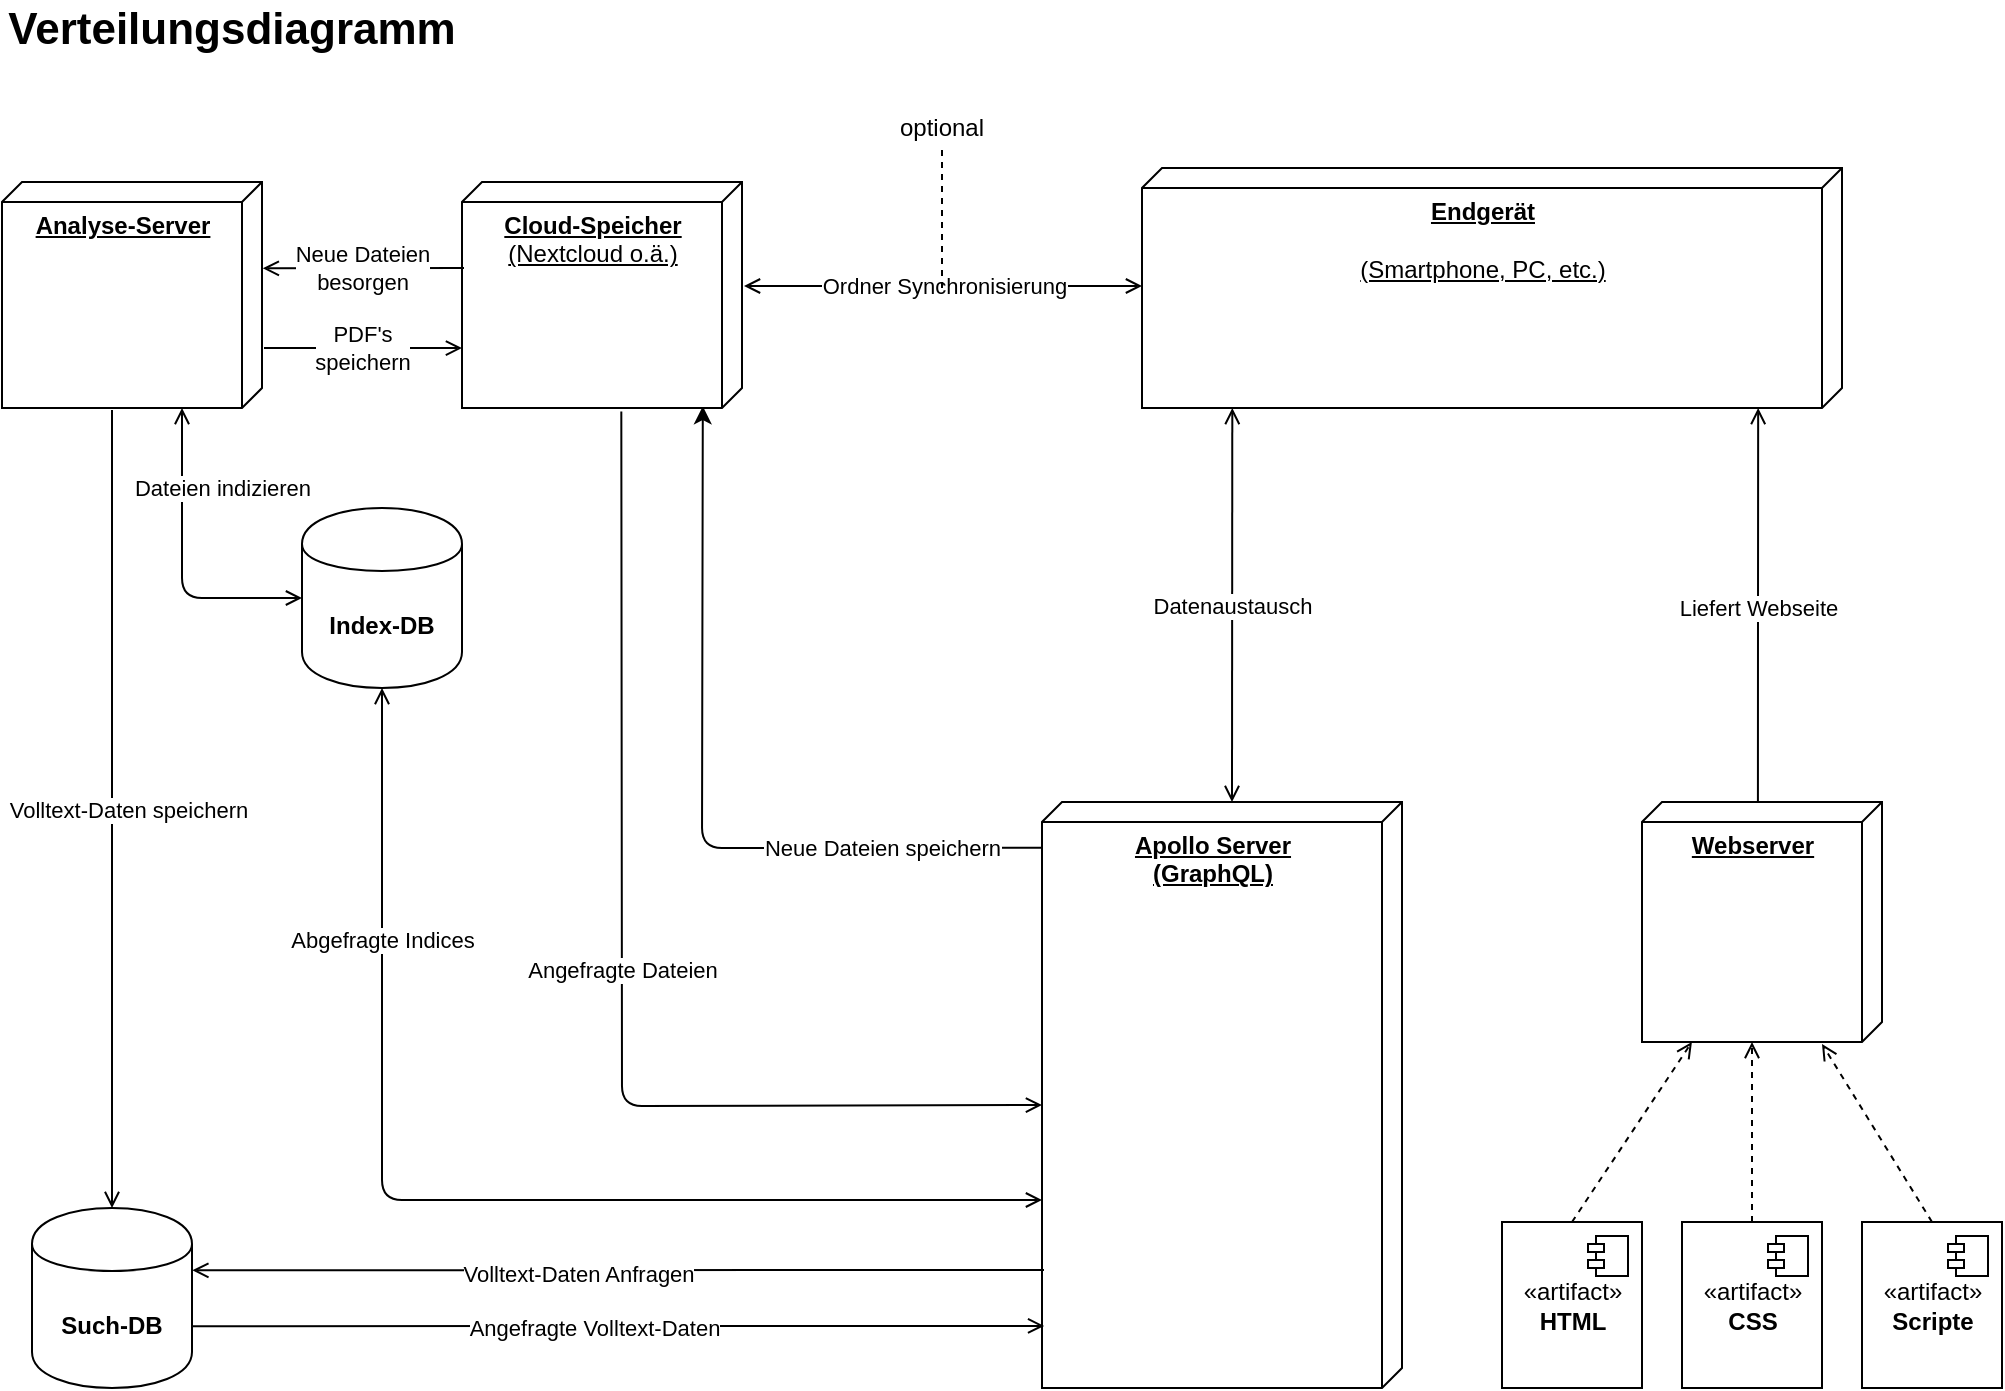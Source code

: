 <mxfile version="13.0.7" type="device" pages="2"><diagram name="Verteilungsdiagramm" id="c4acf3e9-155e-7222-9cf6-157b1a14988f"><mxGraphModel dx="1422" dy="794" grid="1" gridSize="10" guides="1" tooltips="1" connect="1" arrows="1" fold="1" page="1" pageScale="1" pageWidth="1169" pageHeight="827" background="#ffffff" math="0" shadow="0"><root><mxCell id="0"/><mxCell id="1" parent="0"/><mxCell id="1iZV5Xqi2azcVk8N_D3W-1" value="&lt;b&gt;Endgerät&lt;/b&gt;&lt;br&gt;&lt;br&gt;&lt;div&gt;(Smartphone, PC, etc.)&lt;/div&gt;" style="verticalAlign=top;align=center;spacingTop=8;spacingLeft=2;spacingRight=12;shape=cube;size=10;direction=south;fontStyle=4;html=1;" parent="1" vertex="1"><mxGeometry x="655" y="124" width="350" height="120" as="geometry"/></mxCell><mxCell id="1iZV5Xqi2azcVk8N_D3W-2" value="&lt;b&gt;Webserver&lt;/b&gt;" style="verticalAlign=top;align=center;spacingTop=8;spacingLeft=2;spacingRight=12;shape=cube;size=10;direction=south;fontStyle=4;html=1;" parent="1" vertex="1"><mxGeometry x="905" y="441" width="120" height="120" as="geometry"/></mxCell><mxCell id="1iZV5Xqi2azcVk8N_D3W-3" value="«artifact»&lt;br&gt;&lt;b&gt;HTML&lt;/b&gt;" style="html=1;dropTarget=0;" parent="1" vertex="1"><mxGeometry x="835" y="651" width="70" height="83" as="geometry"/></mxCell><mxCell id="1iZV5Xqi2azcVk8N_D3W-4" value="" style="shape=component;jettyWidth=8;jettyHeight=4;" parent="1iZV5Xqi2azcVk8N_D3W-3" vertex="1"><mxGeometry x="1" width="20" height="20" relative="1" as="geometry"><mxPoint x="-27" y="7" as="offset"/></mxGeometry></mxCell><mxCell id="1iZV5Xqi2azcVk8N_D3W-5" value="«artifact»&lt;br&gt;&lt;b&gt;CSS&lt;/b&gt;" style="html=1;dropTarget=0;" parent="1" vertex="1"><mxGeometry x="925" y="651" width="70" height="83" as="geometry"/></mxCell><mxCell id="1iZV5Xqi2azcVk8N_D3W-6" value="" style="shape=component;jettyWidth=8;jettyHeight=4;" parent="1iZV5Xqi2azcVk8N_D3W-5" vertex="1"><mxGeometry x="1" width="20" height="20" relative="1" as="geometry"><mxPoint x="-27" y="7" as="offset"/></mxGeometry></mxCell><mxCell id="1iZV5Xqi2azcVk8N_D3W-7" value="«artifact»&lt;br&gt;&lt;b&gt;Scripte&lt;/b&gt;" style="html=1;dropTarget=0;" parent="1" vertex="1"><mxGeometry x="1015" y="651" width="70" height="83" as="geometry"/></mxCell><mxCell id="1iZV5Xqi2azcVk8N_D3W-8" value="" style="shape=component;jettyWidth=8;jettyHeight=4;" parent="1iZV5Xqi2azcVk8N_D3W-7" vertex="1"><mxGeometry x="1" width="20" height="20" relative="1" as="geometry"><mxPoint x="-27" y="7" as="offset"/></mxGeometry></mxCell><mxCell id="1iZV5Xqi2azcVk8N_D3W-11" value="" style="endArrow=open;dashed=1;html=1;strokeColor=#000000;exitX=0.5;exitY=0;exitDx=0;exitDy=0;endFill=0;" parent="1" source="1iZV5Xqi2azcVk8N_D3W-7" edge="1"><mxGeometry width="50" height="50" relative="1" as="geometry"><mxPoint x="655" y="511" as="sourcePoint"/><mxPoint x="995" y="562" as="targetPoint"/></mxGeometry></mxCell><mxCell id="1iZV5Xqi2azcVk8N_D3W-13" value="" style="endArrow=open;dashed=1;html=1;strokeColor=#000000;exitX=0.5;exitY=0;exitDx=0;exitDy=0;entryX=0;entryY=0;entryDx=120;entryDy=65;entryPerimeter=0;endFill=0;" parent="1" source="1iZV5Xqi2azcVk8N_D3W-5" target="1iZV5Xqi2azcVk8N_D3W-2" edge="1"><mxGeometry width="50" height="50" relative="1" as="geometry"><mxPoint x="1070" y="661" as="sourcePoint"/><mxPoint x="1013.04" y="571" as="targetPoint"/></mxGeometry></mxCell><mxCell id="1iZV5Xqi2azcVk8N_D3W-14" value="" style="endArrow=open;dashed=1;html=1;strokeColor=#000000;exitX=0.5;exitY=0;exitDx=0;exitDy=0;entryX=1;entryY=0.792;entryDx=0;entryDy=0;entryPerimeter=0;endFill=0;" parent="1" source="1iZV5Xqi2azcVk8N_D3W-3" target="1iZV5Xqi2azcVk8N_D3W-2" edge="1"><mxGeometry width="50" height="50" relative="1" as="geometry"><mxPoint x="970" y="661" as="sourcePoint"/><mxPoint x="970" y="571" as="targetPoint"/></mxGeometry></mxCell><mxCell id="1iZV5Xqi2azcVk8N_D3W-15" value="Liefert Webseite" style="endArrow=open;html=1;strokeColor=#000000;exitX=0;exitY=0.517;exitDx=0;exitDy=0;exitPerimeter=0;entryX=1.025;entryY=0.258;entryDx=0;entryDy=0;entryPerimeter=0;endFill=0;" parent="1" source="1iZV5Xqi2azcVk8N_D3W-2" edge="1"><mxGeometry x="-0.015" width="50" height="50" relative="1" as="geometry"><mxPoint x="575" y="501" as="sourcePoint"/><mxPoint x="963.08" y="244" as="targetPoint"/><Array as="points"><mxPoint x="963" y="344"/></Array><mxPoint as="offset"/></mxGeometry></mxCell><mxCell id="1iZV5Xqi2azcVk8N_D3W-16" value="&lt;b&gt;Apollo Server&lt;br&gt;(GraphQL)&lt;br&gt;&lt;/b&gt;" style="verticalAlign=top;align=center;spacingTop=8;spacingLeft=2;spacingRight=12;shape=cube;size=10;direction=south;fontStyle=4;html=1;" parent="1" vertex="1"><mxGeometry x="605" y="441" width="180" height="293" as="geometry"/></mxCell><mxCell id="1iZV5Xqi2azcVk8N_D3W-25" value="&lt;b&gt;Analyse-Server&lt;br&gt;&lt;/b&gt;" style="verticalAlign=top;align=center;spacingTop=8;spacingLeft=2;spacingRight=12;shape=cube;size=10;direction=south;fontStyle=4;html=1;" parent="1" vertex="1"><mxGeometry x="85" y="131" width="130" height="113" as="geometry"/></mxCell><mxCell id="1iZV5Xqi2azcVk8N_D3W-19" value="Datenaustausch" style="endArrow=open;startArrow=open;html=1;strokeColor=#000000;exitX=0;exitY=0;exitDx=0;exitDy=85;exitPerimeter=0;startFill=0;endFill=0;entryX=1;entryY=0.871;entryDx=0;entryDy=0;entryPerimeter=0;" parent="1" source="1iZV5Xqi2azcVk8N_D3W-16" target="1iZV5Xqi2azcVk8N_D3W-1" edge="1"><mxGeometry width="50" height="50" relative="1" as="geometry"><mxPoint x="545" y="504" as="sourcePoint"/><mxPoint x="685" y="274" as="targetPoint"/></mxGeometry></mxCell><mxCell id="1iZV5Xqi2azcVk8N_D3W-22" value="&lt;b&gt;Such-DB&lt;/b&gt;" style="shape=cylinder;whiteSpace=wrap;html=1;boundedLbl=1;backgroundOutline=1;" parent="1" vertex="1"><mxGeometry x="100" y="644" width="80" height="90" as="geometry"/></mxCell><mxCell id="1iZV5Xqi2azcVk8N_D3W-23" value="" style="endArrow=open;html=1;strokeColor=#000000;endFill=0;entryX=0.894;entryY=0.994;entryDx=0;entryDy=0;entryPerimeter=0;exitX=1.002;exitY=0.657;exitDx=0;exitDy=0;exitPerimeter=0;" parent="1" source="1iZV5Xqi2azcVk8N_D3W-22" target="1iZV5Xqi2azcVk8N_D3W-16" edge="1"><mxGeometry width="50" height="50" relative="1" as="geometry"><mxPoint x="195" y="703" as="sourcePoint"/><mxPoint x="555" y="674" as="targetPoint"/></mxGeometry></mxCell><mxCell id="1iZV5Xqi2azcVk8N_D3W-24" value="Angefragte Volltext-Daten" style="edgeLabel;html=1;align=center;verticalAlign=middle;resizable=0;points=[];" parent="1iZV5Xqi2azcVk8N_D3W-23" vertex="1" connectable="0"><mxGeometry x="0.095" y="2" relative="1" as="geometry"><mxPoint x="-32" y="3.03" as="offset"/></mxGeometry></mxCell><mxCell id="1iZV5Xqi2azcVk8N_D3W-29" value="" style="endArrow=classic;html=1;strokeColor=#000000;entryX=0.992;entryY=0.14;entryDx=0;entryDy=0;entryPerimeter=0;exitX=0.078;exitY=1;exitDx=0;exitDy=0;exitPerimeter=0;" parent="1" source="1iZV5Xqi2azcVk8N_D3W-16" target="kWShbLpkyOg0rtvqYLX5-2" edge="1"><mxGeometry width="50" height="50" relative="1" as="geometry"><mxPoint x="606" y="497" as="sourcePoint"/><mxPoint x="465" y="514" as="targetPoint"/><Array as="points"><mxPoint x="435" y="464"/></Array></mxGeometry></mxCell><mxCell id="1iZV5Xqi2azcVk8N_D3W-30" value="Neue Dateien speichern" style="edgeLabel;html=1;align=center;verticalAlign=middle;resizable=0;points=[];" parent="1iZV5Xqi2azcVk8N_D3W-29" vertex="1" connectable="0"><mxGeometry x="-0.181" y="-2" relative="1" as="geometry"><mxPoint x="80" y="2.01" as="offset"/></mxGeometry></mxCell><mxCell id="1iZV5Xqi2azcVk8N_D3W-33" value="Verteilungsdiagramm" style="text;html=1;strokeColor=none;fillColor=none;align=center;verticalAlign=middle;whiteSpace=wrap;rounded=0;fontSize=22;fontStyle=1" parent="1" vertex="1"><mxGeometry x="85" y="40" width="230" height="30" as="geometry"/></mxCell><mxCell id="kWShbLpkyOg0rtvqYLX5-2" value="&lt;b&gt;Cloud-Speicher&lt;/b&gt;&lt;br&gt;(Nextcloud o.ä.)" style="verticalAlign=top;align=center;spacingTop=8;spacingLeft=2;spacingRight=12;shape=cube;size=10;direction=south;fontStyle=4;html=1;" parent="1" vertex="1"><mxGeometry x="315" y="131" width="140" height="113" as="geometry"/></mxCell><mxCell id="kWShbLpkyOg0rtvqYLX5-3" value="&lt;b&gt;Index-DB&lt;/b&gt;" style="shape=cylinder;whiteSpace=wrap;html=1;boundedLbl=1;backgroundOutline=1;" parent="1" vertex="1"><mxGeometry x="235" y="294" width="80" height="90" as="geometry"/></mxCell><mxCell id="kWShbLpkyOg0rtvqYLX5-4" value="Ordner Synchronisierung" style="endArrow=open;startArrow=open;html=1;strokeColor=#000000;startFill=0;endFill=0;" parent="1" edge="1"><mxGeometry width="50" height="50" relative="1" as="geometry"><mxPoint x="456" y="183" as="sourcePoint"/><mxPoint x="655" y="183" as="targetPoint"/></mxGeometry></mxCell><mxCell id="kWShbLpkyOg0rtvqYLX5-10" value="" style="endArrow=none;dashed=1;html=1;" parent="1" target="kWShbLpkyOg0rtvqYLX5-11" edge="1"><mxGeometry width="50" height="50" relative="1" as="geometry"><mxPoint x="555" y="184" as="sourcePoint"/><mxPoint x="555" y="104" as="targetPoint"/></mxGeometry></mxCell><mxCell id="kWShbLpkyOg0rtvqYLX5-11" value="optional" style="text;html=1;strokeColor=none;fillColor=none;align=center;verticalAlign=middle;whiteSpace=wrap;rounded=0;" parent="1" vertex="1"><mxGeometry x="535" y="94" width="40" height="20" as="geometry"/></mxCell><mxCell id="kWShbLpkyOg0rtvqYLX5-15" value="" style="endArrow=open;html=1;strokeColor=#000000;endFill=0;entryX=1.002;entryY=0.346;entryDx=0;entryDy=0;entryPerimeter=0;" parent="1" target="1iZV5Xqi2azcVk8N_D3W-22" edge="1"><mxGeometry width="50" height="50" relative="1" as="geometry"><mxPoint x="606" y="675" as="sourcePoint"/><mxPoint x="195" y="674" as="targetPoint"/></mxGeometry></mxCell><mxCell id="kWShbLpkyOg0rtvqYLX5-16" value="Volltext-Daten Anfragen" style="edgeLabel;html=1;align=center;verticalAlign=middle;resizable=0;points=[];" parent="kWShbLpkyOg0rtvqYLX5-15" vertex="1" connectable="0"><mxGeometry x="0.095" y="2" relative="1" as="geometry"><mxPoint as="offset"/></mxGeometry></mxCell><mxCell id="kWShbLpkyOg0rtvqYLX5-20" value="" style="endArrow=open;html=1;strokeColor=#000000;endFill=0;entryX=0.735;entryY=1;entryDx=0;entryDy=0;entryPerimeter=0;" parent="1" target="kWShbLpkyOg0rtvqYLX5-2" edge="1"><mxGeometry width="50" height="50" relative="1" as="geometry"><mxPoint x="216" y="214" as="sourcePoint"/><mxPoint x="275" y="244" as="targetPoint"/></mxGeometry></mxCell><mxCell id="kWShbLpkyOg0rtvqYLX5-21" value="PDF's&lt;br&gt;speichern" style="edgeLabel;html=1;align=center;verticalAlign=middle;resizable=0;points=[];" parent="kWShbLpkyOg0rtvqYLX5-20" vertex="1" connectable="0"><mxGeometry x="0.095" y="2" relative="1" as="geometry"><mxPoint x="-5.29" y="1.97" as="offset"/></mxGeometry></mxCell><mxCell id="kWShbLpkyOg0rtvqYLX5-22" value="" style="endArrow=open;html=1;strokeColor=#000000;endFill=0;entryX=0.382;entryY=-0.003;entryDx=0;entryDy=0;entryPerimeter=0;" parent="1" target="1iZV5Xqi2azcVk8N_D3W-25" edge="1"><mxGeometry width="50" height="50" relative="1" as="geometry"><mxPoint x="316" y="174" as="sourcePoint"/><mxPoint x="335" y="351" as="targetPoint"/></mxGeometry></mxCell><mxCell id="kWShbLpkyOg0rtvqYLX5-23" value="Neue Dateien&lt;br&gt;besorgen" style="edgeLabel;html=1;align=center;verticalAlign=middle;resizable=0;points=[];" parent="kWShbLpkyOg0rtvqYLX5-22" vertex="1" connectable="0"><mxGeometry x="0.095" y="2" relative="1" as="geometry"><mxPoint x="3.85" y="-2.09" as="offset"/></mxGeometry></mxCell><mxCell id="kWShbLpkyOg0rtvqYLX5-24" value="Dateien indizieren" style="endArrow=open;startArrow=open;html=1;strokeColor=#000000;exitX=0;exitY=0.5;exitDx=0;exitDy=0;startFill=0;endFill=0;" parent="1" source="kWShbLpkyOg0rtvqYLX5-3" edge="1"><mxGeometry x="0.484" y="-20" width="50" height="50" relative="1" as="geometry"><mxPoint x="720" y="451" as="sourcePoint"/><mxPoint x="175" y="244" as="targetPoint"/><Array as="points"><mxPoint x="175" y="339"/></Array><mxPoint as="offset"/></mxGeometry></mxCell><mxCell id="kWShbLpkyOg0rtvqYLX5-26" value="" style="endArrow=open;html=1;strokeColor=#000000;endFill=0;entryX=0.5;entryY=0;entryDx=0;entryDy=0;" parent="1" target="1iZV5Xqi2azcVk8N_D3W-22" edge="1"><mxGeometry width="50" height="50" relative="1" as="geometry"><mxPoint x="140" y="245" as="sourcePoint"/><mxPoint x="127" y="624" as="targetPoint"/><Array as="points"/></mxGeometry></mxCell><mxCell id="kWShbLpkyOg0rtvqYLX5-27" value="Volltext-Daten speichern" style="edgeLabel;html=1;align=center;verticalAlign=middle;resizable=0;points=[];" parent="kWShbLpkyOg0rtvqYLX5-26" vertex="1" connectable="0"><mxGeometry x="0.095" y="2" relative="1" as="geometry"><mxPoint x="6.12" y="-18.45" as="offset"/></mxGeometry></mxCell><mxCell id="kWShbLpkyOg0rtvqYLX5-28" value="" style="endArrow=open;html=1;strokeColor=#000000;endFill=0;entryX=0;entryY=0;entryDx=151.5;entryDy=180;entryPerimeter=0;exitX=1.015;exitY=0.431;exitDx=0;exitDy=0;exitPerimeter=0;" parent="1" source="kWShbLpkyOg0rtvqYLX5-2" target="1iZV5Xqi2azcVk8N_D3W-16" edge="1"><mxGeometry width="50" height="50" relative="1" as="geometry"><mxPoint x="397" y="294" as="sourcePoint"/><mxPoint x="415.27" y="639.52" as="targetPoint"/><Array as="points"><mxPoint x="395" y="593"/></Array></mxGeometry></mxCell><mxCell id="kWShbLpkyOg0rtvqYLX5-29" value="Angefragte Dateien" style="edgeLabel;html=1;align=center;verticalAlign=middle;resizable=0;points=[];" parent="kWShbLpkyOg0rtvqYLX5-28" vertex="1" connectable="0"><mxGeometry x="0.095" y="2" relative="1" as="geometry"><mxPoint x="-2.0" y="-25.81" as="offset"/></mxGeometry></mxCell><mxCell id="Fi9C6v0uQF_fSiSQJhZE-1" value="Abgefragte Indices" style="endArrow=open;startArrow=open;html=1;strokeColor=#000000;startFill=0;endFill=0;entryX=0.5;entryY=1;entryDx=0;entryDy=0;" edge="1" parent="1" target="kWShbLpkyOg0rtvqYLX5-3"><mxGeometry x="0.57" width="50" height="50" relative="1" as="geometry"><mxPoint x="605" y="640" as="sourcePoint"/><mxPoint x="280" y="390" as="targetPoint"/><Array as="points"><mxPoint x="275" y="640"/></Array><mxPoint as="offset"/></mxGeometry></mxCell></root></mxGraphModel></diagram><diagram id="mJORxRSIvpQORCve50K2" name="Sequenzdiagramm"><mxGraphModel dx="1673" dy="876" grid="1" gridSize="10" guides="1" tooltips="1" connect="1" arrows="1" fold="1" page="1" pageScale="1" pageWidth="1169" pageHeight="827" math="0" shadow="0"><root><mxCell id="aINPlTJIwlumpEigO397-0"/><mxCell id="aINPlTJIwlumpEigO397-1" parent="aINPlTJIwlumpEigO397-0"/><mxCell id="bJSsGu_veKjvEPsO-smV-0" value="Endgerät" style="html=1;" vertex="1" parent="aINPlTJIwlumpEigO397-1"><mxGeometry x="225" y="126" width="80" height="50" as="geometry"/></mxCell><mxCell id="VH-hQDqEoqb1arvbaIhg-0" value="" style="endArrow=none;dashed=1;html=1;entryX=0.5;entryY=1;entryDx=0;entryDy=0;rounded=1;strokeWidth=1;" edge="1" parent="aINPlTJIwlumpEigO397-1" source="VH-hQDqEoqb1arvbaIhg-3" target="bJSsGu_veKjvEPsO-smV-0"><mxGeometry width="50" height="50" relative="1" as="geometry"><mxPoint x="265" y="866" as="sourcePoint"/><mxPoint x="795" y="486" as="targetPoint"/></mxGeometry></mxCell><mxCell id="VH-hQDqEoqb1arvbaIhg-3" value="" style="rounded=0;whiteSpace=wrap;html=1;" vertex="1" parent="aINPlTJIwlumpEigO397-1"><mxGeometry x="260" y="186" width="10" height="10" as="geometry"/></mxCell><mxCell id="VH-hQDqEoqb1arvbaIhg-4" value="" style="endArrow=none;dashed=1;html=1;entryX=0.5;entryY=1;entryDx=0;entryDy=0;rounded=1;strokeWidth=1;" edge="1" parent="aINPlTJIwlumpEigO397-1" source="ALf1r7joiOLiJ6hr08zt-1" target="VH-hQDqEoqb1arvbaIhg-3"><mxGeometry width="50" height="50" relative="1" as="geometry"><mxPoint x="265" y="906" as="sourcePoint"/><mxPoint x="265" y="176" as="targetPoint"/></mxGeometry></mxCell><mxCell id="VH-hQDqEoqb1arvbaIhg-6" value="GET Website" style="endArrow=open;html=1;strokeWidth=1;exitX=0.75;exitY=1;exitDx=0;exitDy=0;endFill=0;entryX=0;entryY=0;entryDx=0;entryDy=0;" edge="1" parent="aINPlTJIwlumpEigO397-1" source="VH-hQDqEoqb1arvbaIhg-3" target="VH-hQDqEoqb1arvbaIhg-10"><mxGeometry width="50" height="50" relative="1" as="geometry"><mxPoint x="305" y="236" as="sourcePoint"/><mxPoint x="375" y="196" as="targetPoint"/></mxGeometry></mxCell><mxCell id="VH-hQDqEoqb1arvbaIhg-8" value="Webserver" style="html=1;" vertex="1" parent="aINPlTJIwlumpEigO397-1"><mxGeometry x="345" y="126" width="80" height="50" as="geometry"/></mxCell><mxCell id="VH-hQDqEoqb1arvbaIhg-9" value="" style="endArrow=none;dashed=1;html=1;entryX=0.5;entryY=1;entryDx=0;entryDy=0;rounded=1;strokeWidth=1;" edge="1" parent="aINPlTJIwlumpEigO397-1" source="VH-hQDqEoqb1arvbaIhg-10" target="VH-hQDqEoqb1arvbaIhg-8"><mxGeometry width="50" height="50" relative="1" as="geometry"><mxPoint x="385" y="866" as="sourcePoint"/><mxPoint x="915" y="486" as="targetPoint"/></mxGeometry></mxCell><mxCell id="VH-hQDqEoqb1arvbaIhg-10" value="" style="rounded=0;whiteSpace=wrap;html=1;" vertex="1" parent="aINPlTJIwlumpEigO397-1"><mxGeometry x="380" y="196" width="10" height="26" as="geometry"/></mxCell><mxCell id="VH-hQDqEoqb1arvbaIhg-11" value="" style="endArrow=none;dashed=1;html=1;entryX=0.5;entryY=1;entryDx=0;entryDy=0;rounded=1;strokeWidth=1;" edge="1" parent="aINPlTJIwlumpEigO397-1" target="VH-hQDqEoqb1arvbaIhg-10"><mxGeometry width="50" height="50" relative="1" as="geometry"><mxPoint x="385" y="702" as="sourcePoint"/><mxPoint x="385" y="176" as="targetPoint"/></mxGeometry></mxCell><mxCell id="ALf1r7joiOLiJ6hr08zt-0" value="Website senden" style="endArrow=open;html=1;strokeWidth=1;endFill=0;entryX=0.75;entryY=0;entryDx=0;entryDy=0;exitX=0;exitY=1;exitDx=0;exitDy=0;" edge="1" parent="aINPlTJIwlumpEigO397-1" source="VH-hQDqEoqb1arvbaIhg-10" target="ALf1r7joiOLiJ6hr08zt-1"><mxGeometry x="-0.022" width="50" height="50" relative="1" as="geometry"><mxPoint x="360" y="226" as="sourcePoint"/><mxPoint x="275" y="226" as="targetPoint"/><mxPoint as="offset"/></mxGeometry></mxCell><mxCell id="ALf1r7joiOLiJ6hr08zt-1" value="" style="rounded=0;whiteSpace=wrap;html=1;" vertex="1" parent="aINPlTJIwlumpEigO397-1"><mxGeometry x="260" y="222" width="10" height="10" as="geometry"/></mxCell><mxCell id="ALf1r7joiOLiJ6hr08zt-2" value="" style="endArrow=none;dashed=1;html=1;entryX=0.5;entryY=1;entryDx=0;entryDy=0;rounded=1;strokeWidth=1;" edge="1" parent="aINPlTJIwlumpEigO397-1" target="ALf1r7joiOLiJ6hr08zt-1"><mxGeometry width="50" height="50" relative="1" as="geometry"><mxPoint x="265" y="702" as="sourcePoint"/><mxPoint x="265" y="196" as="targetPoint"/></mxGeometry></mxCell><mxCell id="ALf1r7joiOLiJ6hr08zt-3" value="" style="html=1;" vertex="1" parent="aINPlTJIwlumpEigO397-1"><mxGeometry x="85" y="126" width="80" height="50" as="geometry"/></mxCell><mxCell id="ALf1r7joiOLiJ6hr08zt-8" value="" style="endArrow=none;dashed=1;html=1;entryX=0.5;entryY=1;entryDx=0;entryDy=0;rounded=1;strokeWidth=1;" edge="1" parent="aINPlTJIwlumpEigO397-1" target="ALf1r7joiOLiJ6hr08zt-3"><mxGeometry width="50" height="50" relative="1" as="geometry"><mxPoint x="125" y="702" as="sourcePoint"/><mxPoint x="125" y="236" as="targetPoint"/></mxGeometry></mxCell><mxCell id="ALf1r7joiOLiJ6hr08zt-10" value="" style="shape=umlActor;verticalLabelPosition=bottom;labelBackgroundColor=#ffffff;verticalAlign=top;html=1;" vertex="1" parent="aINPlTJIwlumpEigO397-1"><mxGeometry x="117.5" y="136" width="15" height="30" as="geometry"/></mxCell><mxCell id="ALf1r7joiOLiJ6hr08zt-13" value="Website aufrufen" style="endArrow=open;html=1;strokeWidth=1;endFill=0;entryX=0;entryY=0;entryDx=0;entryDy=0;" edge="1" parent="aINPlTJIwlumpEigO397-1" target="VH-hQDqEoqb1arvbaIhg-3"><mxGeometry x="0.037" width="50" height="50" relative="1" as="geometry"><mxPoint x="125" y="186" as="sourcePoint"/><mxPoint x="220" y="186" as="targetPoint"/><mxPoint as="offset"/></mxGeometry></mxCell><mxCell id="ALf1r7joiOLiJ6hr08zt-15" value="Website anzeigen" style="endArrow=open;html=1;strokeWidth=1;endFill=0;exitX=0;exitY=1;exitDx=0;exitDy=0;" edge="1" parent="aINPlTJIwlumpEigO397-1" source="ALf1r7joiOLiJ6hr08zt-1"><mxGeometry x="-0.037" width="50" height="50" relative="1" as="geometry"><mxPoint x="260" y="236" as="sourcePoint"/><mxPoint x="125" y="232" as="targetPoint"/><mxPoint as="offset"/></mxGeometry></mxCell><mxCell id="A6X2HhZAz809l4DlNswX-0" value="Datei hochladen" style="endArrow=open;html=1;strokeWidth=1;endFill=0;entryX=0;entryY=0;entryDx=0;entryDy=0;exitX=1;exitY=1;exitDx=0;exitDy=0;" edge="1" parent="aINPlTJIwlumpEigO397-1" source="fumIIY6Oei5-uMcRU4Iw-4" target="A6X2HhZAz809l4DlNswX-3"><mxGeometry width="50" height="50" relative="1" as="geometry"><mxPoint x="285" y="261" as="sourcePoint"/><mxPoint x="435" y="266" as="targetPoint"/></mxGeometry></mxCell><mxCell id="A6X2HhZAz809l4DlNswX-1" value="Apollo-Server&lt;br&gt;(GraphQL)" style="html=1;" vertex="1" parent="aINPlTJIwlumpEigO397-1"><mxGeometry x="465" y="126" width="80" height="50" as="geometry"/></mxCell><mxCell id="A6X2HhZAz809l4DlNswX-2" value="" style="endArrow=none;dashed=1;html=1;entryX=0.5;entryY=1;entryDx=0;entryDy=0;rounded=1;strokeWidth=1;" edge="1" parent="aINPlTJIwlumpEigO397-1" source="A6X2HhZAz809l4DlNswX-3" target="A6X2HhZAz809l4DlNswX-1"><mxGeometry width="50" height="50" relative="1" as="geometry"><mxPoint x="505" y="866" as="sourcePoint"/><mxPoint x="1035" y="486" as="targetPoint"/></mxGeometry></mxCell><mxCell id="A6X2HhZAz809l4DlNswX-3" value="" style="rounded=0;whiteSpace=wrap;html=1;" vertex="1" parent="aINPlTJIwlumpEigO397-1"><mxGeometry x="500" y="266" width="10" height="10" as="geometry"/></mxCell><mxCell id="A6X2HhZAz809l4DlNswX-4" value="" style="endArrow=none;dashed=1;html=1;entryX=0.5;entryY=1;entryDx=0;entryDy=0;rounded=1;strokeWidth=1;" edge="1" parent="aINPlTJIwlumpEigO397-1" target="A6X2HhZAz809l4DlNswX-3"><mxGeometry width="50" height="50" relative="1" as="geometry"><mxPoint x="505" y="702" as="sourcePoint"/><mxPoint x="505" y="176" as="targetPoint"/></mxGeometry></mxCell><mxCell id="fumIIY6Oei5-uMcRU4Iw-0" value="Cloud-Speicher&lt;br&gt;(Nextcloud etc.)" style="html=1;" vertex="1" parent="aINPlTJIwlumpEigO397-1"><mxGeometry x="585" y="126" width="100" height="50" as="geometry"/></mxCell><mxCell id="fumIIY6Oei5-uMcRU4Iw-4" value="" style="rounded=0;whiteSpace=wrap;html=1;" vertex="1" parent="aINPlTJIwlumpEigO397-1"><mxGeometry x="260" y="256" width="10" height="10" as="geometry"/></mxCell><mxCell id="fumIIY6Oei5-uMcRU4Iw-5" value="Foto schießen" style="endArrow=open;html=1;strokeWidth=1;endFill=0;entryX=0;entryY=0;entryDx=0;entryDy=0;" edge="1" parent="aINPlTJIwlumpEigO397-1" target="fumIIY6Oei5-uMcRU4Iw-4"><mxGeometry x="0.037" width="50" height="50" relative="1" as="geometry"><mxPoint x="125" y="256" as="sourcePoint"/><mxPoint x="255" y="256" as="targetPoint"/><mxPoint as="offset"/></mxGeometry></mxCell><mxCell id="0ao6VoRkKH2PrSofveqo-3" value="" style="endArrow=none;dashed=1;html=1;strokeWidth=1;entryX=0.5;entryY=1;entryDx=0;entryDy=0;" edge="1" parent="aINPlTJIwlumpEigO397-1" source="0ao6VoRkKH2PrSofveqo-4" target="fumIIY6Oei5-uMcRU4Iw-0"><mxGeometry width="50" height="50" relative="1" as="geometry"><mxPoint x="635" y="906" as="sourcePoint"/><mxPoint x="765" y="376" as="targetPoint"/></mxGeometry></mxCell><mxCell id="0ao6VoRkKH2PrSofveqo-4" value="" style="rounded=0;whiteSpace=wrap;html=1;" vertex="1" parent="aINPlTJIwlumpEigO397-1"><mxGeometry x="630" y="276" width="10" height="10" as="geometry"/></mxCell><mxCell id="0ao6VoRkKH2PrSofveqo-5" value="" style="endArrow=none;dashed=1;html=1;strokeWidth=1;entryX=0.5;entryY=1;entryDx=0;entryDy=0;" edge="1" parent="aINPlTJIwlumpEigO397-1" source="ZCABUA9KwO0nUi-3lDQE-5" target="0ao6VoRkKH2PrSofveqo-4"><mxGeometry width="50" height="50" relative="1" as="geometry"><mxPoint x="635" y="906" as="sourcePoint"/><mxPoint x="635" y="176" as="targetPoint"/></mxGeometry></mxCell><mxCell id="0ao6VoRkKH2PrSofveqo-6" value="Datei speichern" style="endArrow=open;html=1;strokeWidth=1;endFill=0;exitX=0.75;exitY=1;exitDx=0;exitDy=0;entryX=0;entryY=0;entryDx=0;entryDy=0;" edge="1" parent="aINPlTJIwlumpEigO397-1" source="A6X2HhZAz809l4DlNswX-3" target="0ao6VoRkKH2PrSofveqo-4"><mxGeometry width="50" height="50" relative="1" as="geometry"><mxPoint x="520" y="275" as="sourcePoint"/><mxPoint x="585" y="275" as="targetPoint"/></mxGeometry></mxCell><mxCell id="ZCABUA9KwO0nUi-3lDQE-0" value="Analyse-&lt;br&gt;Server" style="html=1;" vertex="1" parent="aINPlTJIwlumpEigO397-1"><mxGeometry x="765" y="126" width="80" height="50" as="geometry"/></mxCell><mxCell id="ZCABUA9KwO0nUi-3lDQE-1" value="" style="endArrow=none;dashed=1;html=1;entryX=0.5;entryY=1;entryDx=0;entryDy=0;rounded=1;strokeWidth=1;" edge="1" parent="aINPlTJIwlumpEigO397-1" source="ZCABUA9KwO0nUi-3lDQE-2" target="ZCABUA9KwO0nUi-3lDQE-0"><mxGeometry width="50" height="50" relative="1" as="geometry"><mxPoint x="805" y="866" as="sourcePoint"/><mxPoint x="1335" y="486" as="targetPoint"/></mxGeometry></mxCell><mxCell id="ZCABUA9KwO0nUi-3lDQE-2" value="" style="rounded=0;whiteSpace=wrap;html=1;" vertex="1" parent="aINPlTJIwlumpEigO397-1"><mxGeometry x="800" y="306" width="10" height="100" as="geometry"/></mxCell><mxCell id="ZCABUA9KwO0nUi-3lDQE-3" value="" style="endArrow=none;dashed=1;html=1;entryX=0.5;entryY=1;entryDx=0;entryDy=0;rounded=1;strokeWidth=1;" edge="1" parent="aINPlTJIwlumpEigO397-1" target="ZCABUA9KwO0nUi-3lDQE-2" source="4Yq1W959Mr_3y-wQUK53-4"><mxGeometry width="50" height="50" relative="1" as="geometry"><mxPoint x="805" y="906.0" as="sourcePoint"/><mxPoint x="805" y="176" as="targetPoint"/></mxGeometry></mxCell><mxCell id="ZCABUA9KwO0nUi-3lDQE-5" value="" style="rounded=0;whiteSpace=wrap;html=1;" vertex="1" parent="aINPlTJIwlumpEigO397-1"><mxGeometry x="630" y="306" width="10" height="20" as="geometry"/></mxCell><mxCell id="ZCABUA9KwO0nUi-3lDQE-6" value="" style="endArrow=none;dashed=1;html=1;strokeWidth=1;entryX=0.5;entryY=1;entryDx=0;entryDy=0;" edge="1" parent="aINPlTJIwlumpEigO397-1" source="ZCABUA9KwO0nUi-3lDQE-15" target="ZCABUA9KwO0nUi-3lDQE-5"><mxGeometry width="50" height="50" relative="1" as="geometry"><mxPoint x="635" y="906" as="sourcePoint"/><mxPoint x="635" y="286" as="targetPoint"/></mxGeometry></mxCell><mxCell id="ZCABUA9KwO0nUi-3lDQE-7" value="" style="endArrow=classic;html=1;strokeWidth=1;exitX=0;exitY=0;exitDx=0;exitDy=0;entryX=1;entryY=0;entryDx=0;entryDy=0;" edge="1" parent="aINPlTJIwlumpEigO397-1" source="ZCABUA9KwO0nUi-3lDQE-2" target="ZCABUA9KwO0nUi-3lDQE-5"><mxGeometry width="50" height="50" relative="1" as="geometry"><mxPoint x="755" y="326" as="sourcePoint"/><mxPoint x="665" y="309" as="targetPoint"/></mxGeometry></mxCell><mxCell id="ZCABUA9KwO0nUi-3lDQE-8" value="Dateiübersicht anfragen" style="edgeLabel;html=1;align=center;verticalAlign=middle;resizable=0;points=[];" vertex="1" connectable="0" parent="ZCABUA9KwO0nUi-3lDQE-7"><mxGeometry x="-0.136" y="3" relative="1" as="geometry"><mxPoint x="-3.28" y="-3" as="offset"/></mxGeometry></mxCell><mxCell id="ZCABUA9KwO0nUi-3lDQE-9" value="" style="endArrow=classic;html=1;strokeWidth=1;exitX=0.75;exitY=1;exitDx=0;exitDy=0;entryX=0.028;entryY=0.197;entryDx=0;entryDy=0;entryPerimeter=0;" edge="1" parent="aINPlTJIwlumpEigO397-1" source="ZCABUA9KwO0nUi-3lDQE-5" target="ZCABUA9KwO0nUi-3lDQE-2"><mxGeometry width="50" height="50" relative="1" as="geometry"><mxPoint x="770" y="316" as="sourcePoint"/><mxPoint x="715" y="325" as="targetPoint"/></mxGeometry></mxCell><mxCell id="ZCABUA9KwO0nUi-3lDQE-10" value="Übersicht senden" style="edgeLabel;html=1;align=center;verticalAlign=middle;resizable=0;points=[];" vertex="1" connectable="0" parent="ZCABUA9KwO0nUi-3lDQE-9"><mxGeometry x="-0.136" y="3" relative="1" as="geometry"><mxPoint x="4.4" y="3" as="offset"/></mxGeometry></mxCell><mxCell id="ZCABUA9KwO0nUi-3lDQE-11" value="" style="endArrow=classic;html=1;strokeWidth=1;exitX=1;exitY=1;exitDx=0;exitDy=0;entryX=0.111;entryY=0.597;entryDx=0;entryDy=0;entryPerimeter=0;" edge="1" parent="aINPlTJIwlumpEigO397-1" source="ZCABUA9KwO0nUi-3lDQE-15" target="ZCABUA9KwO0nUi-3lDQE-2"><mxGeometry width="50" height="50" relative="1" as="geometry"><mxPoint x="825" y="376" as="sourcePoint"/><mxPoint x="755" y="366" as="targetPoint"/></mxGeometry></mxCell><mxCell id="ZCABUA9KwO0nUi-3lDQE-12" value="Dateien senden" style="edgeLabel;html=1;align=center;verticalAlign=middle;resizable=0;points=[];" vertex="1" connectable="0" parent="ZCABUA9KwO0nUi-3lDQE-11"><mxGeometry x="-0.136" y="3" relative="1" as="geometry"><mxPoint x="4.4" y="3" as="offset"/></mxGeometry></mxCell><mxCell id="ZCABUA9KwO0nUi-3lDQE-13" value="" style="endArrow=classic;html=1;strokeWidth=1;entryX=0.75;entryY=0;entryDx=0;entryDy=0;exitX=-0.028;exitY=0.402;exitDx=0;exitDy=0;exitPerimeter=0;" edge="1" parent="aINPlTJIwlumpEigO397-1" source="ZCABUA9KwO0nUi-3lDQE-2" target="ZCABUA9KwO0nUi-3lDQE-15"><mxGeometry width="50" height="50" relative="1" as="geometry"><mxPoint x="745" y="346" as="sourcePoint"/><mxPoint x="655" y="346" as="targetPoint"/></mxGeometry></mxCell><mxCell id="ZCABUA9KwO0nUi-3lDQE-14" value="Neue Dateien anfragen" style="edgeLabel;html=1;align=center;verticalAlign=middle;resizable=0;points=[];" vertex="1" connectable="0" parent="ZCABUA9KwO0nUi-3lDQE-13"><mxGeometry x="-0.136" y="3" relative="1" as="geometry"><mxPoint x="-3.28" y="-3" as="offset"/></mxGeometry></mxCell><mxCell id="ZCABUA9KwO0nUi-3lDQE-15" value="" style="rounded=0;whiteSpace=wrap;html=1;" vertex="1" parent="aINPlTJIwlumpEigO397-1"><mxGeometry x="630" y="346" width="10" height="20" as="geometry"/></mxCell><mxCell id="ZCABUA9KwO0nUi-3lDQE-16" value="" style="endArrow=none;dashed=1;html=1;strokeWidth=1;entryX=0.5;entryY=1;entryDx=0;entryDy=0;" edge="1" parent="aINPlTJIwlumpEigO397-1" source="jRxJcDzq7nwoSPjqEpyk-5" target="ZCABUA9KwO0nUi-3lDQE-15"><mxGeometry width="50" height="50" relative="1" as="geometry"><mxPoint x="635" y="906" as="sourcePoint"/><mxPoint x="635" y="326" as="targetPoint"/></mxGeometry></mxCell><mxCell id="ZCABUA9KwO0nUi-3lDQE-20" value="Index-DB" style="html=1;" vertex="1" parent="aINPlTJIwlumpEigO397-1"><mxGeometry x="885" y="126" width="80" height="50" as="geometry"/></mxCell><mxCell id="ZCABUA9KwO0nUi-3lDQE-21" value="" style="endArrow=none;dashed=1;html=1;entryX=0.5;entryY=1;entryDx=0;entryDy=0;rounded=1;strokeWidth=1;" edge="1" parent="aINPlTJIwlumpEigO397-1" source="ZCABUA9KwO0nUi-3lDQE-22" target="ZCABUA9KwO0nUi-3lDQE-20"><mxGeometry width="50" height="50" relative="1" as="geometry"><mxPoint x="925" y="866" as="sourcePoint"/><mxPoint x="1455" y="486" as="targetPoint"/></mxGeometry></mxCell><mxCell id="ZCABUA9KwO0nUi-3lDQE-22" value="" style="rounded=0;whiteSpace=wrap;html=1;" vertex="1" parent="aINPlTJIwlumpEigO397-1"><mxGeometry x="920" y="386" width="10" height="10" as="geometry"/></mxCell><mxCell id="ZCABUA9KwO0nUi-3lDQE-23" value="" style="endArrow=none;dashed=1;html=1;entryX=0.5;entryY=1;entryDx=0;entryDy=0;rounded=1;strokeWidth=1;" edge="1" parent="aINPlTJIwlumpEigO397-1" target="ZCABUA9KwO0nUi-3lDQE-22"><mxGeometry width="50" height="50" relative="1" as="geometry"><mxPoint x="925" y="702" as="sourcePoint"/><mxPoint x="925" y="176" as="targetPoint"/></mxGeometry></mxCell><mxCell id="ZCABUA9KwO0nUi-3lDQE-25" value="Indices speichern" style="endArrow=open;html=1;strokeWidth=1;endFill=0;exitX=1.021;exitY=0.805;exitDx=0;exitDy=0;entryX=0;entryY=0;entryDx=0;entryDy=0;exitPerimeter=0;" edge="1" parent="aINPlTJIwlumpEigO397-1" source="ZCABUA9KwO0nUi-3lDQE-2" target="ZCABUA9KwO0nUi-3lDQE-22"><mxGeometry width="50" height="50" relative="1" as="geometry"><mxPoint x="557.5" y="286" as="sourcePoint"/><mxPoint x="680" y="286" as="targetPoint"/></mxGeometry></mxCell><mxCell id="jRxJcDzq7nwoSPjqEpyk-0" value="Such-DB" style="html=1;" vertex="1" parent="aINPlTJIwlumpEigO397-1"><mxGeometry x="1005" y="126" width="80" height="50" as="geometry"/></mxCell><mxCell id="jRxJcDzq7nwoSPjqEpyk-1" value="" style="endArrow=none;dashed=1;html=1;entryX=0.5;entryY=1;entryDx=0;entryDy=0;rounded=1;strokeWidth=1;" edge="1" parent="aINPlTJIwlumpEigO397-1" source="jRxJcDzq7nwoSPjqEpyk-2" target="jRxJcDzq7nwoSPjqEpyk-0"><mxGeometry width="50" height="50" relative="1" as="geometry"><mxPoint x="1045" y="866" as="sourcePoint"/><mxPoint x="1575" y="486" as="targetPoint"/></mxGeometry></mxCell><mxCell id="jRxJcDzq7nwoSPjqEpyk-2" value="" style="rounded=0;whiteSpace=wrap;html=1;" vertex="1" parent="aINPlTJIwlumpEigO397-1"><mxGeometry x="1040" y="406" width="10" height="10" as="geometry"/></mxCell><mxCell id="jRxJcDzq7nwoSPjqEpyk-3" value="" style="endArrow=none;dashed=1;html=1;entryX=0.5;entryY=1;entryDx=0;entryDy=0;rounded=1;strokeWidth=1;" edge="1" parent="aINPlTJIwlumpEigO397-1" target="jRxJcDzq7nwoSPjqEpyk-2" source="bqmmhwrTVs8JeXMn_NBx-8"><mxGeometry width="50" height="50" relative="1" as="geometry"><mxPoint x="1045" y="906.0" as="sourcePoint"/><mxPoint x="1045" y="176" as="targetPoint"/></mxGeometry></mxCell><mxCell id="jRxJcDzq7nwoSPjqEpyk-4" value="Texte speichern" style="endArrow=open;html=1;strokeWidth=1;endFill=0;entryX=0;entryY=0;entryDx=0;entryDy=0;exitX=1;exitY=1;exitDx=0;exitDy=0;" edge="1" parent="aINPlTJIwlumpEigO397-1" source="ZCABUA9KwO0nUi-3lDQE-2" target="jRxJcDzq7nwoSPjqEpyk-2"><mxGeometry width="50" height="50" relative="1" as="geometry"><mxPoint x="820" y="406" as="sourcePoint"/><mxPoint x="930" y="396" as="targetPoint"/></mxGeometry></mxCell><mxCell id="jRxJcDzq7nwoSPjqEpyk-5" value="" style="rounded=0;whiteSpace=wrap;html=1;" vertex="1" parent="aINPlTJIwlumpEigO397-1"><mxGeometry x="630" y="396" width="10" height="10" as="geometry"/></mxCell><mxCell id="jRxJcDzq7nwoSPjqEpyk-7" value="" style="endArrow=none;dashed=1;html=1;strokeWidth=1;entryX=0.5;entryY=1;entryDx=0;entryDy=0;" edge="1" parent="aINPlTJIwlumpEigO397-1" target="jRxJcDzq7nwoSPjqEpyk-5"><mxGeometry width="50" height="50" relative="1" as="geometry"><mxPoint x="635" y="702" as="sourcePoint"/><mxPoint x="635" y="366" as="targetPoint"/></mxGeometry></mxCell><mxCell id="jRxJcDzq7nwoSPjqEpyk-8" value="PDFs speichern" style="endArrow=open;html=1;strokeWidth=1;endFill=0;entryX=1;entryY=0;entryDx=0;entryDy=0;exitX=-0.019;exitY=0.898;exitDx=0;exitDy=0;exitPerimeter=0;" edge="1" parent="aINPlTJIwlumpEigO397-1" source="ZCABUA9KwO0nUi-3lDQE-2" target="jRxJcDzq7nwoSPjqEpyk-5"><mxGeometry width="50" height="50" relative="1" as="geometry"><mxPoint x="725" y="396" as="sourcePoint"/><mxPoint x="640" y="286" as="targetPoint"/></mxGeometry></mxCell><mxCell id="bqmmhwrTVs8JeXMn_NBx-3" value="" style="rounded=0;whiteSpace=wrap;html=1;" vertex="1" parent="aINPlTJIwlumpEigO397-1"><mxGeometry x="260" y="422" width="10" height="60" as="geometry"/></mxCell><mxCell id="bqmmhwrTVs8JeXMn_NBx-4" value="&quot;Docs&quot; anklicken" style="endArrow=open;html=1;strokeWidth=1;endFill=0;entryX=0;entryY=0;entryDx=0;entryDy=0;" edge="1" parent="aINPlTJIwlumpEigO397-1" target="bqmmhwrTVs8JeXMn_NBx-3"><mxGeometry x="0.037" width="50" height="50" relative="1" as="geometry"><mxPoint x="125" y="422" as="sourcePoint"/><mxPoint x="220" y="422" as="targetPoint"/><mxPoint as="offset"/></mxGeometry></mxCell><mxCell id="bqmmhwrTVs8JeXMn_NBx-5" value="Übersicht anfragen" style="endArrow=open;html=1;strokeWidth=1;endFill=0;entryX=0;entryY=0;entryDx=0;entryDy=0;exitX=1;exitY=0.172;exitDx=0;exitDy=0;exitPerimeter=0;" edge="1" parent="aINPlTJIwlumpEigO397-1" target="bqmmhwrTVs8JeXMn_NBx-6" source="bqmmhwrTVs8JeXMn_NBx-3"><mxGeometry width="50" height="50" relative="1" as="geometry"><mxPoint x="285" y="432" as="sourcePoint"/><mxPoint x="435" y="432" as="targetPoint"/></mxGeometry></mxCell><mxCell id="bqmmhwrTVs8JeXMn_NBx-6" value="" style="rounded=0;whiteSpace=wrap;html=1;" vertex="1" parent="aINPlTJIwlumpEigO397-1"><mxGeometry x="500" y="432" width="10" height="40" as="geometry"/></mxCell><mxCell id="bqmmhwrTVs8JeXMn_NBx-7" value="Neue Such-Daten anfragen" style="endArrow=open;html=1;strokeWidth=1;endFill=0;entryX=0;entryY=0;entryDx=0;entryDy=0;exitX=1;exitY=0.25;exitDx=0;exitDy=0;" edge="1" parent="aINPlTJIwlumpEigO397-1" source="bqmmhwrTVs8JeXMn_NBx-6" target="bqmmhwrTVs8JeXMn_NBx-8"><mxGeometry width="50" height="50" relative="1" as="geometry"><mxPoint x="525" y="442" as="sourcePoint"/><mxPoint x="740" y="442.0" as="targetPoint"/></mxGeometry></mxCell><mxCell id="bqmmhwrTVs8JeXMn_NBx-8" value="" style="rounded=0;whiteSpace=wrap;html=1;" vertex="1" parent="aINPlTJIwlumpEigO397-1"><mxGeometry x="1040" y="442" width="10" height="20" as="geometry"/></mxCell><mxCell id="bqmmhwrTVs8JeXMn_NBx-9" value="" style="endArrow=none;dashed=1;html=1;entryX=0.5;entryY=1;entryDx=0;entryDy=0;rounded=1;strokeWidth=1;" edge="1" parent="aINPlTJIwlumpEigO397-1" target="bqmmhwrTVs8JeXMn_NBx-8"><mxGeometry width="50" height="50" relative="1" as="geometry"><mxPoint x="1045" y="702" as="sourcePoint"/><mxPoint x="1045" y="416.0" as="targetPoint"/></mxGeometry></mxCell><mxCell id="bqmmhwrTVs8JeXMn_NBx-10" value="Neue Such-Daten senden" style="endArrow=open;html=1;strokeWidth=1;endFill=0;entryX=1;entryY=0.75;entryDx=0;entryDy=0;exitX=0;exitY=1;exitDx=0;exitDy=0;" edge="1" parent="aINPlTJIwlumpEigO397-1" source="bqmmhwrTVs8JeXMn_NBx-8" target="bqmmhwrTVs8JeXMn_NBx-6"><mxGeometry width="50" height="50" relative="1" as="geometry"><mxPoint x="535" y="522.0" as="sourcePoint"/><mxPoint x="1025" y="522.0" as="targetPoint"/></mxGeometry></mxCell><mxCell id="bqmmhwrTVs8JeXMn_NBx-11" value="Übersicht senden" style="endArrow=open;html=1;strokeWidth=1;endFill=0;exitX=0;exitY=1;exitDx=0;exitDy=0;entryX=1.033;entryY=0.839;entryDx=0;entryDy=0;entryPerimeter=0;" edge="1" parent="aINPlTJIwlumpEigO397-1" source="bqmmhwrTVs8JeXMn_NBx-6" target="bqmmhwrTVs8JeXMn_NBx-3"><mxGeometry width="50" height="50" relative="1" as="geometry"><mxPoint x="535" y="512.0" as="sourcePoint"/><mxPoint x="305" y="472" as="targetPoint"/></mxGeometry></mxCell><mxCell id="bqmmhwrTVs8JeXMn_NBx-12" value="Übersicht anzeigen" style="endArrow=open;html=1;strokeWidth=1;endFill=0;exitX=0;exitY=1;exitDx=0;exitDy=0;" edge="1" parent="aINPlTJIwlumpEigO397-1" source="bqmmhwrTVs8JeXMn_NBx-3"><mxGeometry x="-0.037" width="50" height="50" relative="1" as="geometry"><mxPoint x="252.5" y="482" as="sourcePoint"/><mxPoint x="125" y="482" as="targetPoint"/><Array as="points"><mxPoint x="195" y="482"/></Array><mxPoint as="offset"/></mxGeometry></mxCell><mxCell id="bqmmhwrTVs8JeXMn_NBx-13" value="" style="rounded=0;whiteSpace=wrap;html=1;" vertex="1" parent="aINPlTJIwlumpEigO397-1"><mxGeometry x="260" y="512" width="10" height="100" as="geometry"/></mxCell><mxCell id="bqmmhwrTVs8JeXMn_NBx-14" value="Datei anklicken" style="endArrow=open;html=1;strokeWidth=1;endFill=0;entryX=0;entryY=0;entryDx=0;entryDy=0;" edge="1" parent="aINPlTJIwlumpEigO397-1" target="bqmmhwrTVs8JeXMn_NBx-13"><mxGeometry x="0.037" width="50" height="50" relative="1" as="geometry"><mxPoint x="125" y="512" as="sourcePoint"/><mxPoint x="220" y="512" as="targetPoint"/><mxPoint as="offset"/></mxGeometry></mxCell><mxCell id="4Yq1W959Mr_3y-wQUK53-0" value="Datei anfragen" style="endArrow=open;html=1;strokeWidth=1;endFill=0;entryX=0;entryY=0;entryDx=0;entryDy=0;exitX=1;exitY=0;exitDx=0;exitDy=0;" edge="1" parent="aINPlTJIwlumpEigO397-1" target="4Yq1W959Mr_3y-wQUK53-1"><mxGeometry width="50" height="50" relative="1" as="geometry"><mxPoint x="270" y="521.58" as="sourcePoint"/><mxPoint x="435" y="521.58" as="targetPoint"/><mxPoint as="offset"/></mxGeometry></mxCell><mxCell id="4Yq1W959Mr_3y-wQUK53-1" value="" style="rounded=0;whiteSpace=wrap;html=1;" vertex="1" parent="aINPlTJIwlumpEigO397-1"><mxGeometry x="500" y="521.58" width="10" height="80.42" as="geometry"/></mxCell><mxCell id="4Yq1W959Mr_3y-wQUK53-2" value="Datei senden" style="endArrow=open;html=1;strokeWidth=1;endFill=0;exitX=0;exitY=1;exitDx=0;exitDy=0;entryX=0.967;entryY=0.893;entryDx=0;entryDy=0;entryPerimeter=0;" edge="1" parent="aINPlTJIwlumpEigO397-1" source="4Yq1W959Mr_3y-wQUK53-1" target="bqmmhwrTVs8JeXMn_NBx-13"><mxGeometry x="0.001" width="50" height="50" relative="1" as="geometry"><mxPoint x="535" y="601.58" as="sourcePoint"/><mxPoint x="270.33" y="561.92" as="targetPoint"/><mxPoint as="offset"/></mxGeometry></mxCell><mxCell id="4Yq1W959Mr_3y-wQUK53-3" value="Datei-Infos abfragen" style="endArrow=open;html=1;strokeWidth=1;endFill=0;entryX=0;entryY=0;entryDx=0;entryDy=0;exitX=1.041;exitY=0.124;exitDx=0;exitDy=0;exitPerimeter=0;" edge="1" parent="aINPlTJIwlumpEigO397-1" source="4Yq1W959Mr_3y-wQUK53-1" target="4Yq1W959Mr_3y-wQUK53-4"><mxGeometry width="50" height="50" relative="1" as="geometry"><mxPoint x="530" y="532" as="sourcePoint"/><mxPoint x="705" y="531.58" as="targetPoint"/></mxGeometry></mxCell><mxCell id="4Yq1W959Mr_3y-wQUK53-4" value="" style="rounded=0;whiteSpace=wrap;html=1;" vertex="1" parent="aINPlTJIwlumpEigO397-1"><mxGeometry x="800" y="531.58" width="10" height="20" as="geometry"/></mxCell><mxCell id="4Yq1W959Mr_3y-wQUK53-5" value="" style="endArrow=none;dashed=1;html=1;entryX=0.5;entryY=1;entryDx=0;entryDy=0;rounded=1;strokeWidth=1;" edge="1" parent="aINPlTJIwlumpEigO397-1" target="4Yq1W959Mr_3y-wQUK53-4"><mxGeometry width="50" height="50" relative="1" as="geometry"><mxPoint x="805" y="702" as="sourcePoint"/><mxPoint x="805" y="406" as="targetPoint"/></mxGeometry></mxCell><mxCell id="4Yq1W959Mr_3y-wQUK53-6" value="Datei-Infos senden" style="endArrow=open;html=1;strokeWidth=1;endFill=0;exitX=0;exitY=1;exitDx=0;exitDy=0;entryX=1.002;entryY=0.38;entryDx=0;entryDy=0;entryPerimeter=0;" edge="1" parent="aINPlTJIwlumpEigO397-1" source="4Yq1W959Mr_3y-wQUK53-4" target="4Yq1W959Mr_3y-wQUK53-1"><mxGeometry width="50" height="50" relative="1" as="geometry"><mxPoint x="1010" y="481.58" as="sourcePoint"/><mxPoint x="520" y="556" as="targetPoint"/></mxGeometry></mxCell><mxCell id="4Yq1W959Mr_3y-wQUK53-7" value="Datei anfragen" style="endArrow=open;html=1;strokeWidth=1;endFill=0;exitX=1.016;exitY=0.63;exitDx=0;exitDy=0;exitPerimeter=0;entryX=0;entryY=0;entryDx=0;entryDy=0;" edge="1" parent="aINPlTJIwlumpEigO397-1" source="4Yq1W959Mr_3y-wQUK53-1" target="4Yq1W959Mr_3y-wQUK53-9"><mxGeometry x="-0.003" width="50" height="50" relative="1" as="geometry"><mxPoint x="554.97" y="572.352" as="sourcePoint"/><mxPoint x="620" y="572" as="targetPoint"/><mxPoint as="offset"/></mxGeometry></mxCell><mxCell id="4Yq1W959Mr_3y-wQUK53-9" value="" style="rounded=0;whiteSpace=wrap;html=1;" vertex="1" parent="aINPlTJIwlumpEigO397-1"><mxGeometry x="630" y="572" width="10" height="20" as="geometry"/></mxCell><mxCell id="4Yq1W959Mr_3y-wQUK53-10" value="Datei senden" style="endArrow=open;html=1;strokeWidth=1;endFill=0;exitX=0;exitY=1;exitDx=0;exitDy=0;entryX=1.02;entryY=0.886;entryDx=0;entryDy=0;entryPerimeter=0;" edge="1" parent="aINPlTJIwlumpEigO397-1" source="4Yq1W959Mr_3y-wQUK53-9" target="4Yq1W959Mr_3y-wQUK53-1"><mxGeometry x="-0.003" width="50" height="50" relative="1" as="geometry"><mxPoint x="510.0" y="622.142" as="sourcePoint"/><mxPoint x="520" y="592" as="targetPoint"/><mxPoint as="offset"/></mxGeometry></mxCell><mxCell id="4Yq1W959Mr_3y-wQUK53-11" value="Datei anzeigen" style="endArrow=open;html=1;strokeWidth=1;endFill=0;exitX=0;exitY=1;exitDx=0;exitDy=0;" edge="1" parent="aINPlTJIwlumpEigO397-1" source="bqmmhwrTVs8JeXMn_NBx-13"><mxGeometry x="-0.037" width="50" height="50" relative="1" as="geometry"><mxPoint x="250" y="612" as="sourcePoint"/><mxPoint x="125" y="612.0" as="targetPoint"/><Array as="points"><mxPoint x="195" y="612"/></Array><mxPoint as="offset"/></mxGeometry></mxCell><mxCell id="_LOfz1ODPTVQgLo9poR2-0" value="Sequenzdiagramm" style="text;html=1;strokeColor=none;fillColor=none;align=center;verticalAlign=middle;whiteSpace=wrap;rounded=0;fontSize=22;fontStyle=1" vertex="1" parent="aINPlTJIwlumpEigO397-1"><mxGeometry x="85" y="70" width="205" height="30" as="geometry"/></mxCell></root></mxGraphModel></diagram></mxfile>